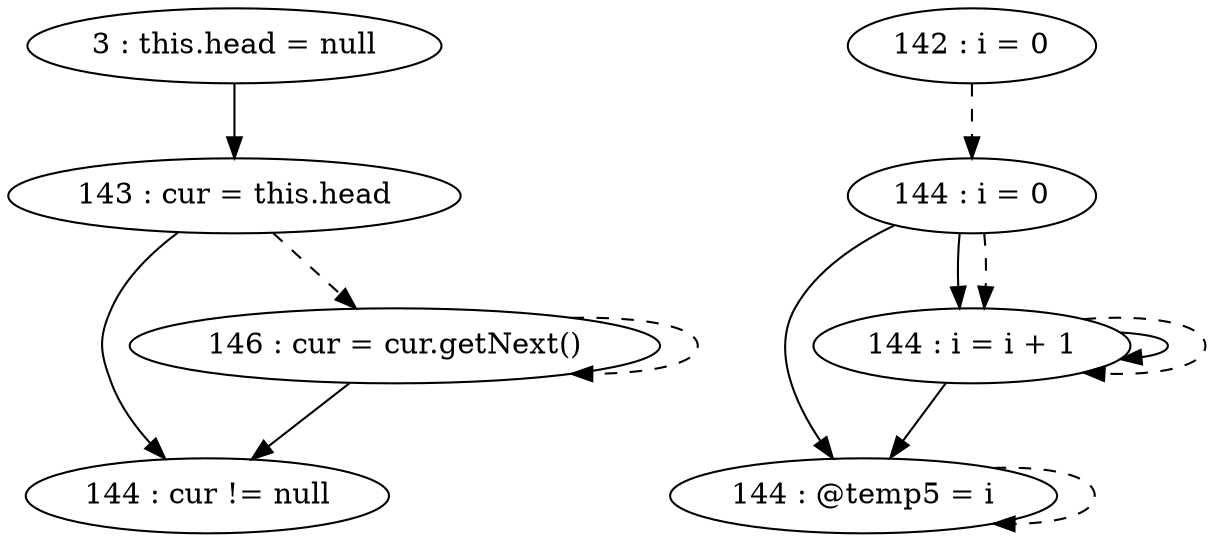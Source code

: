 digraph G {
"3 : this.head = null"
"3 : this.head = null" -> "143 : cur = this.head"
"142 : i = 0"
"142 : i = 0" -> "144 : i = 0" [style=dashed]
"143 : cur = this.head"
"143 : cur = this.head" -> "144 : cur != null"
"143 : cur = this.head" -> "146 : cur = cur.getNext()" [style=dashed]
"144 : i = 0"
"144 : i = 0" -> "144 : @temp5 = i"
"144 : i = 0" -> "144 : i = i + 1"
"144 : i = 0" -> "144 : i = i + 1" [style=dashed]
"144 : cur != null"
"146 : cur = cur.getNext()"
"146 : cur = cur.getNext()" -> "144 : cur != null"
"146 : cur = cur.getNext()" -> "146 : cur = cur.getNext()" [style=dashed]
"144 : @temp5 = i"
"144 : @temp5 = i" -> "144 : @temp5 = i" [style=dashed]
"144 : i = i + 1"
"144 : i = i + 1" -> "144 : @temp5 = i"
"144 : i = i + 1" -> "144 : i = i + 1"
"144 : i = i + 1" -> "144 : i = i + 1" [style=dashed]
}